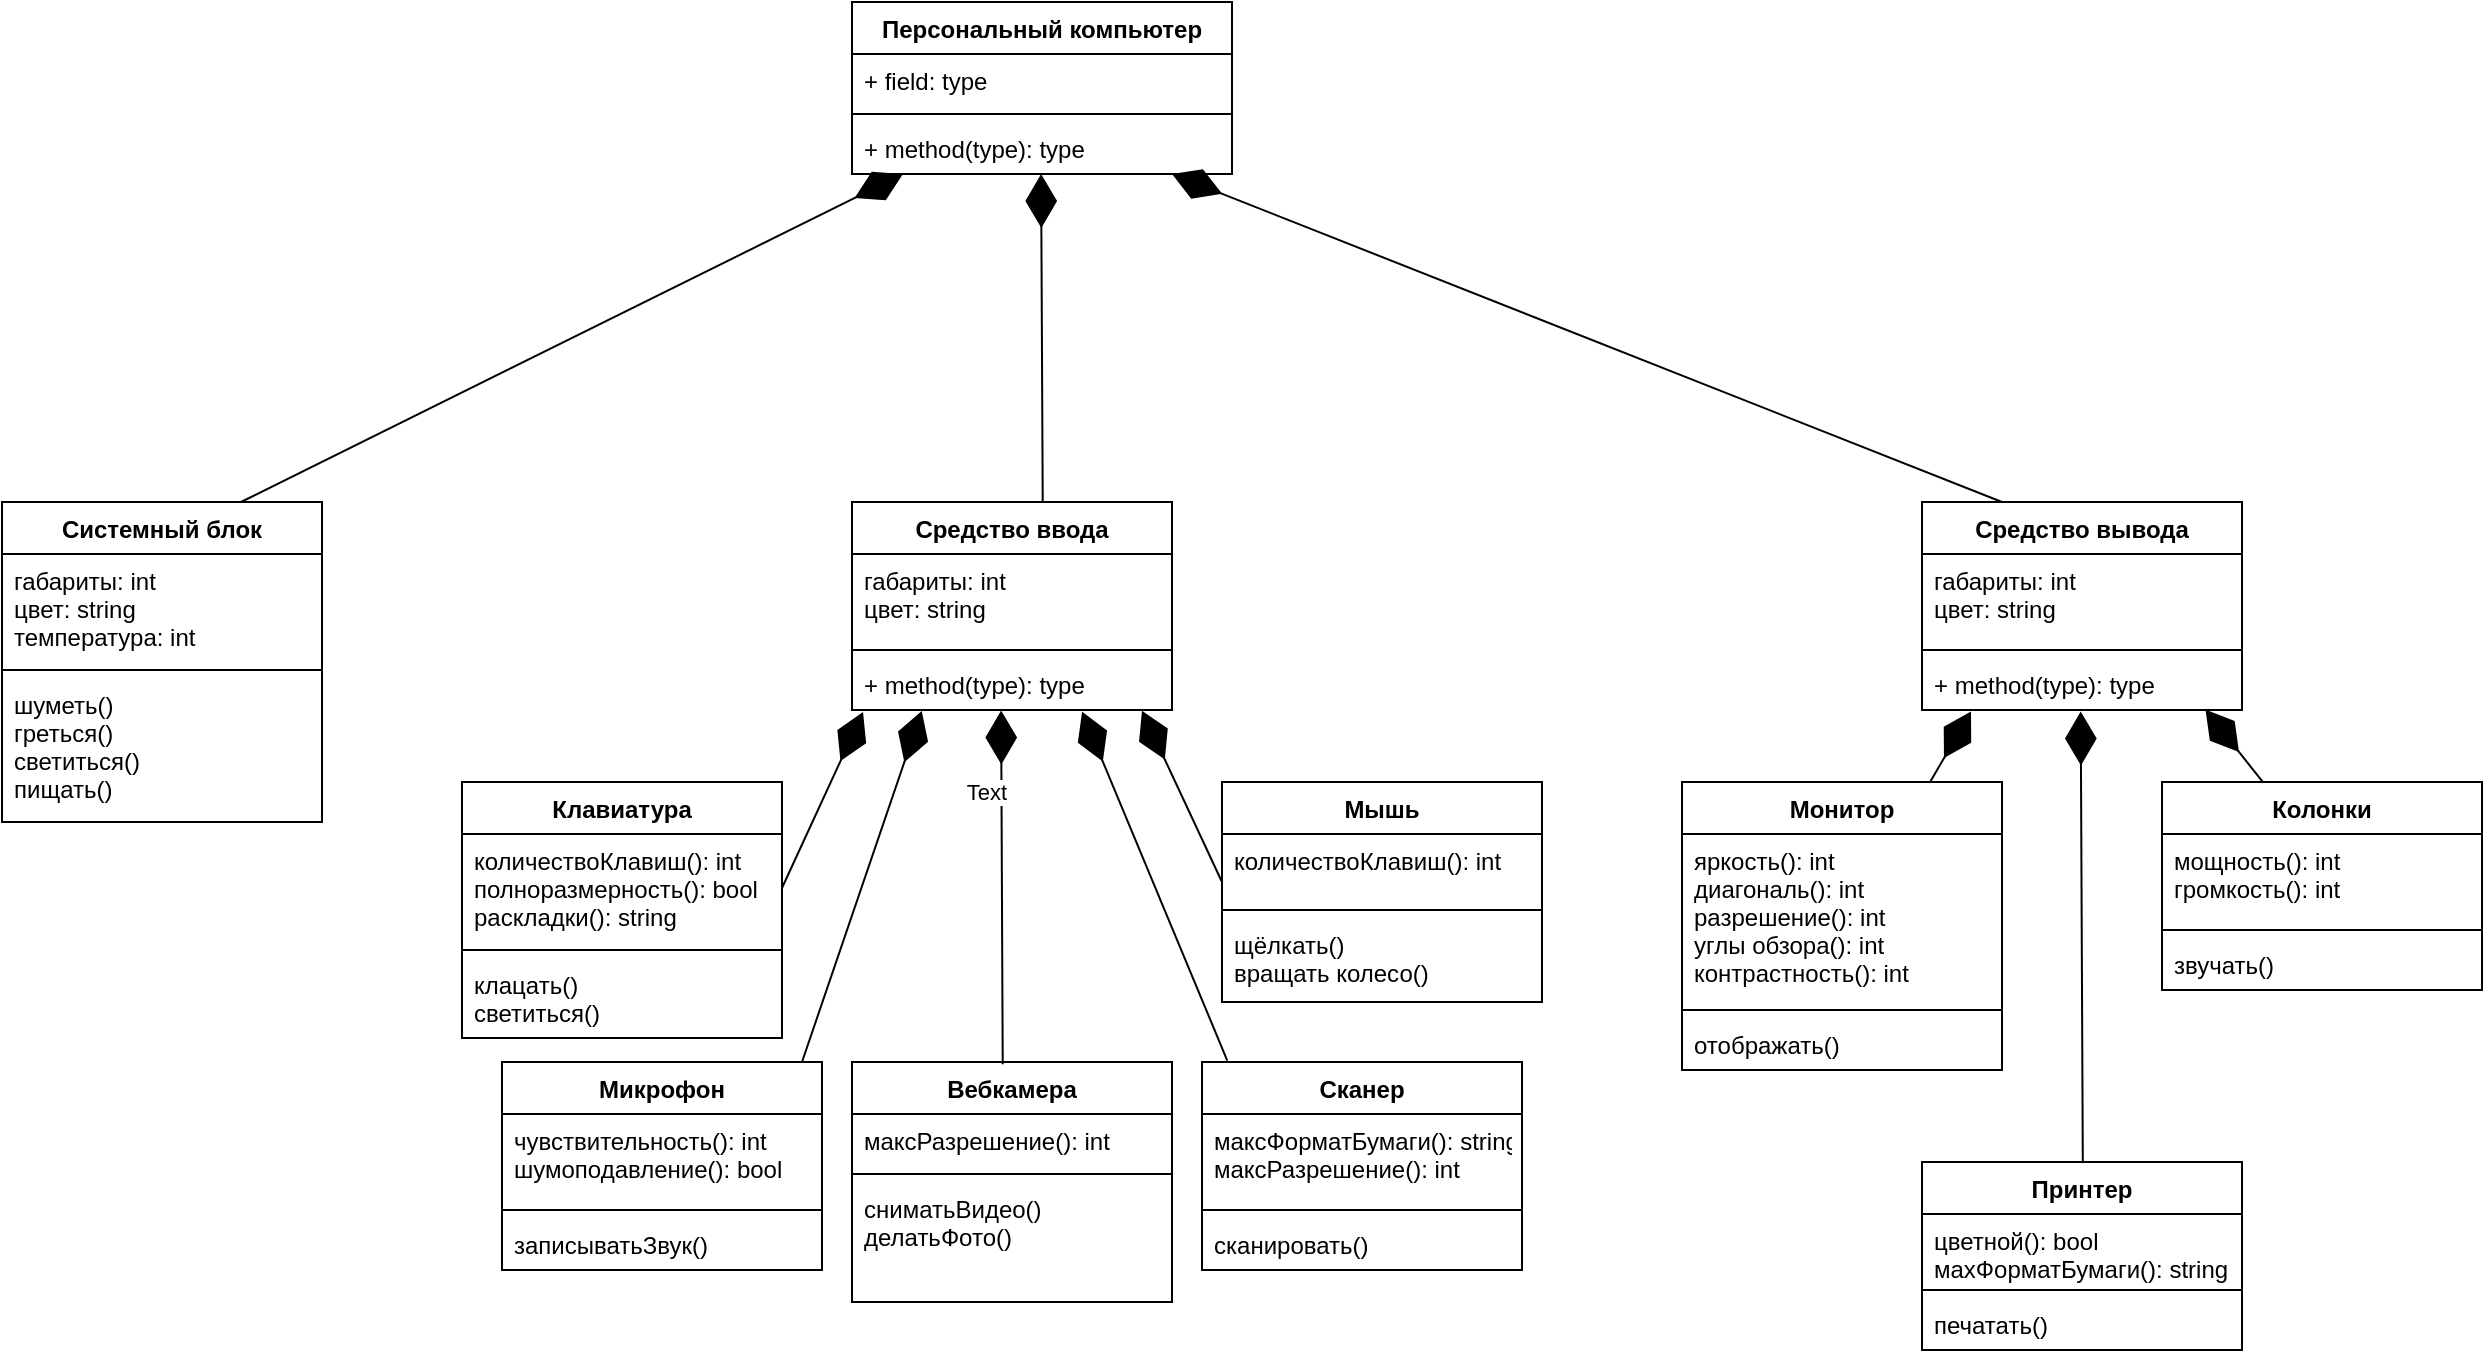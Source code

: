 <mxfile version="20.0.4" type="github"><diagram id="Q3oP1b0Paihbit8RjDi4" name="Страница 1"><mxGraphModel dx="2735" dy="2149" grid="1" gridSize="10" guides="1" tooltips="1" connect="1" arrows="1" fold="1" page="1" pageScale="1" pageWidth="827" pageHeight="1169" math="0" shadow="0"><root><mxCell id="0"/><mxCell id="1" parent="0"/><mxCell id="ssWaTapdpuP5t6fjIvxC-1" value="Персональный компьютер" style="swimlane;fontStyle=1;align=center;verticalAlign=top;childLayout=stackLayout;horizontal=1;startSize=26;horizontalStack=0;resizeParent=1;resizeParentMax=0;resizeLast=0;collapsible=1;marginBottom=0;" parent="1" vertex="1"><mxGeometry x="245" y="-170" width="190" height="86" as="geometry"/></mxCell><mxCell id="ssWaTapdpuP5t6fjIvxC-2" value="+ field: type" style="text;strokeColor=none;fillColor=none;align=left;verticalAlign=top;spacingLeft=4;spacingRight=4;overflow=hidden;rotatable=0;points=[[0,0.5],[1,0.5]];portConstraint=eastwest;" parent="ssWaTapdpuP5t6fjIvxC-1" vertex="1"><mxGeometry y="26" width="190" height="26" as="geometry"/></mxCell><mxCell id="ssWaTapdpuP5t6fjIvxC-3" value="" style="line;strokeWidth=1;fillColor=none;align=left;verticalAlign=middle;spacingTop=-1;spacingLeft=3;spacingRight=3;rotatable=0;labelPosition=right;points=[];portConstraint=eastwest;" parent="ssWaTapdpuP5t6fjIvxC-1" vertex="1"><mxGeometry y="52" width="190" height="8" as="geometry"/></mxCell><mxCell id="ssWaTapdpuP5t6fjIvxC-4" value="+ method(type): type" style="text;strokeColor=none;fillColor=none;align=left;verticalAlign=top;spacingLeft=4;spacingRight=4;overflow=hidden;rotatable=0;points=[[0,0.5],[1,0.5]];portConstraint=eastwest;" parent="ssWaTapdpuP5t6fjIvxC-1" vertex="1"><mxGeometry y="60" width="190" height="26" as="geometry"/></mxCell><mxCell id="ssWaTapdpuP5t6fjIvxC-5" value="Системный блок" style="swimlane;fontStyle=1;align=center;verticalAlign=top;childLayout=stackLayout;horizontal=1;startSize=26;horizontalStack=0;resizeParent=1;resizeParentMax=0;resizeLast=0;collapsible=1;marginBottom=0;" parent="1" vertex="1"><mxGeometry x="-180" y="80" width="160" height="160" as="geometry"/></mxCell><mxCell id="ssWaTapdpuP5t6fjIvxC-6" value="габариты: int&#10;цвет: string&#10;температура: int" style="text;strokeColor=none;fillColor=none;align=left;verticalAlign=top;spacingLeft=4;spacingRight=4;overflow=hidden;rotatable=0;points=[[0,0.5],[1,0.5]];portConstraint=eastwest;" parent="ssWaTapdpuP5t6fjIvxC-5" vertex="1"><mxGeometry y="26" width="160" height="54" as="geometry"/></mxCell><mxCell id="ssWaTapdpuP5t6fjIvxC-7" value="" style="line;strokeWidth=1;fillColor=none;align=left;verticalAlign=middle;spacingTop=-1;spacingLeft=3;spacingRight=3;rotatable=0;labelPosition=right;points=[];portConstraint=eastwest;" parent="ssWaTapdpuP5t6fjIvxC-5" vertex="1"><mxGeometry y="80" width="160" height="8" as="geometry"/></mxCell><mxCell id="ssWaTapdpuP5t6fjIvxC-8" value="шуметь()&#10;греться()&#10;светиться()&#10;пищать()" style="text;strokeColor=none;fillColor=none;align=left;verticalAlign=top;spacingLeft=4;spacingRight=4;overflow=hidden;rotatable=0;points=[[0,0.5],[1,0.5]];portConstraint=eastwest;" parent="ssWaTapdpuP5t6fjIvxC-5" vertex="1"><mxGeometry y="88" width="160" height="72" as="geometry"/></mxCell><mxCell id="ssWaTapdpuP5t6fjIvxC-14" value="Вебкамера" style="swimlane;fontStyle=1;align=center;verticalAlign=top;childLayout=stackLayout;horizontal=1;startSize=26;horizontalStack=0;resizeParent=1;resizeParentMax=0;resizeLast=0;collapsible=1;marginBottom=0;" parent="1" vertex="1"><mxGeometry x="245" y="360" width="160" height="120" as="geometry"/></mxCell><mxCell id="ssWaTapdpuP5t6fjIvxC-15" value="максРазрешение(): int" style="text;strokeColor=none;fillColor=none;align=left;verticalAlign=top;spacingLeft=4;spacingRight=4;overflow=hidden;rotatable=0;points=[[0,0.5],[1,0.5]];portConstraint=eastwest;" parent="ssWaTapdpuP5t6fjIvxC-14" vertex="1"><mxGeometry y="26" width="160" height="26" as="geometry"/></mxCell><mxCell id="ssWaTapdpuP5t6fjIvxC-16" value="" style="line;strokeWidth=1;fillColor=none;align=left;verticalAlign=middle;spacingTop=-1;spacingLeft=3;spacingRight=3;rotatable=0;labelPosition=right;points=[];portConstraint=eastwest;" parent="ssWaTapdpuP5t6fjIvxC-14" vertex="1"><mxGeometry y="52" width="160" height="8" as="geometry"/></mxCell><mxCell id="ssWaTapdpuP5t6fjIvxC-17" value="сниматьВидео()&#10;делатьФото()" style="text;strokeColor=none;fillColor=none;align=left;verticalAlign=top;spacingLeft=4;spacingRight=4;overflow=hidden;rotatable=0;points=[[0,0.5],[1,0.5]];portConstraint=eastwest;" parent="ssWaTapdpuP5t6fjIvxC-14" vertex="1"><mxGeometry y="60" width="160" height="60" as="geometry"/></mxCell><mxCell id="ssWaTapdpuP5t6fjIvxC-22" value="Мышь" style="swimlane;fontStyle=1;align=center;verticalAlign=top;childLayout=stackLayout;horizontal=1;startSize=26;horizontalStack=0;resizeParent=1;resizeParentMax=0;resizeLast=0;collapsible=1;marginBottom=0;" parent="1" vertex="1"><mxGeometry x="430" y="220" width="160" height="110" as="geometry"/></mxCell><mxCell id="ssWaTapdpuP5t6fjIvxC-23" value="количествоКлавиш(): int" style="text;strokeColor=none;fillColor=none;align=left;verticalAlign=top;spacingLeft=4;spacingRight=4;overflow=hidden;rotatable=0;points=[[0,0.5],[1,0.5]];portConstraint=eastwest;" parent="ssWaTapdpuP5t6fjIvxC-22" vertex="1"><mxGeometry y="26" width="160" height="34" as="geometry"/></mxCell><mxCell id="ssWaTapdpuP5t6fjIvxC-24" value="" style="line;strokeWidth=1;fillColor=none;align=left;verticalAlign=middle;spacingTop=-1;spacingLeft=3;spacingRight=3;rotatable=0;labelPosition=right;points=[];portConstraint=eastwest;" parent="ssWaTapdpuP5t6fjIvxC-22" vertex="1"><mxGeometry y="60" width="160" height="8" as="geometry"/></mxCell><mxCell id="ssWaTapdpuP5t6fjIvxC-25" value="щёлкать()&#10;вращать колесо()" style="text;strokeColor=none;fillColor=none;align=left;verticalAlign=top;spacingLeft=4;spacingRight=4;overflow=hidden;rotatable=0;points=[[0,0.5],[1,0.5]];portConstraint=eastwest;" parent="ssWaTapdpuP5t6fjIvxC-22" vertex="1"><mxGeometry y="68" width="160" height="42" as="geometry"/></mxCell><mxCell id="ssWaTapdpuP5t6fjIvxC-26" value="Монитор" style="swimlane;fontStyle=1;align=center;verticalAlign=top;childLayout=stackLayout;horizontal=1;startSize=26;horizontalStack=0;resizeParent=1;resizeParentMax=0;resizeLast=0;collapsible=1;marginBottom=0;" parent="1" vertex="1"><mxGeometry x="660" y="220" width="160" height="144" as="geometry"/></mxCell><mxCell id="ssWaTapdpuP5t6fjIvxC-27" value="яркость(): int&#10;диагональ(): int&#10;разрешение(): int&#10;углы обзора(): int&#10;контрастность(): int" style="text;strokeColor=none;fillColor=none;align=left;verticalAlign=top;spacingLeft=4;spacingRight=4;overflow=hidden;rotatable=0;points=[[0,0.5],[1,0.5]];portConstraint=eastwest;" parent="ssWaTapdpuP5t6fjIvxC-26" vertex="1"><mxGeometry y="26" width="160" height="84" as="geometry"/></mxCell><mxCell id="ssWaTapdpuP5t6fjIvxC-28" value="" style="line;strokeWidth=1;fillColor=none;align=left;verticalAlign=middle;spacingTop=-1;spacingLeft=3;spacingRight=3;rotatable=0;labelPosition=right;points=[];portConstraint=eastwest;" parent="ssWaTapdpuP5t6fjIvxC-26" vertex="1"><mxGeometry y="110" width="160" height="8" as="geometry"/></mxCell><mxCell id="ssWaTapdpuP5t6fjIvxC-29" value="отображать()" style="text;strokeColor=none;fillColor=none;align=left;verticalAlign=top;spacingLeft=4;spacingRight=4;overflow=hidden;rotatable=0;points=[[0,0.5],[1,0.5]];portConstraint=eastwest;" parent="ssWaTapdpuP5t6fjIvxC-26" vertex="1"><mxGeometry y="118" width="160" height="26" as="geometry"/></mxCell><mxCell id="ssWaTapdpuP5t6fjIvxC-34" value="Колонки" style="swimlane;fontStyle=1;align=center;verticalAlign=top;childLayout=stackLayout;horizontal=1;startSize=26;horizontalStack=0;resizeParent=1;resizeParentMax=0;resizeLast=0;collapsible=1;marginBottom=0;" parent="1" vertex="1"><mxGeometry x="900" y="220" width="160" height="104" as="geometry"/></mxCell><mxCell id="ssWaTapdpuP5t6fjIvxC-35" value="мощность(): int&#10;громкость(): int" style="text;strokeColor=none;fillColor=none;align=left;verticalAlign=top;spacingLeft=4;spacingRight=4;overflow=hidden;rotatable=0;points=[[0,0.5],[1,0.5]];portConstraint=eastwest;" parent="ssWaTapdpuP5t6fjIvxC-34" vertex="1"><mxGeometry y="26" width="160" height="44" as="geometry"/></mxCell><mxCell id="ssWaTapdpuP5t6fjIvxC-36" value="" style="line;strokeWidth=1;fillColor=none;align=left;verticalAlign=middle;spacingTop=-1;spacingLeft=3;spacingRight=3;rotatable=0;labelPosition=right;points=[];portConstraint=eastwest;" parent="ssWaTapdpuP5t6fjIvxC-34" vertex="1"><mxGeometry y="70" width="160" height="8" as="geometry"/></mxCell><mxCell id="ssWaTapdpuP5t6fjIvxC-37" value="звучать()" style="text;strokeColor=none;fillColor=none;align=left;verticalAlign=top;spacingLeft=4;spacingRight=4;overflow=hidden;rotatable=0;points=[[0,0.5],[1,0.5]];portConstraint=eastwest;" parent="ssWaTapdpuP5t6fjIvxC-34" vertex="1"><mxGeometry y="78" width="160" height="26" as="geometry"/></mxCell><mxCell id="ssWaTapdpuP5t6fjIvxC-38" value="Средство ввода" style="swimlane;fontStyle=1;align=center;verticalAlign=top;childLayout=stackLayout;horizontal=1;startSize=26;horizontalStack=0;resizeParent=1;resizeParentMax=0;resizeLast=0;collapsible=1;marginBottom=0;" parent="1" vertex="1"><mxGeometry x="245" y="80" width="160" height="104" as="geometry"/></mxCell><mxCell id="ssWaTapdpuP5t6fjIvxC-39" value="габариты: int&#10;цвет: string&#10;" style="text;strokeColor=none;fillColor=none;align=left;verticalAlign=top;spacingLeft=4;spacingRight=4;overflow=hidden;rotatable=0;points=[[0,0.5],[1,0.5]];portConstraint=eastwest;" parent="ssWaTapdpuP5t6fjIvxC-38" vertex="1"><mxGeometry y="26" width="160" height="44" as="geometry"/></mxCell><mxCell id="ssWaTapdpuP5t6fjIvxC-40" value="" style="line;strokeWidth=1;fillColor=none;align=left;verticalAlign=middle;spacingTop=-1;spacingLeft=3;spacingRight=3;rotatable=0;labelPosition=right;points=[];portConstraint=eastwest;" parent="ssWaTapdpuP5t6fjIvxC-38" vertex="1"><mxGeometry y="70" width="160" height="8" as="geometry"/></mxCell><mxCell id="ssWaTapdpuP5t6fjIvxC-41" value="+ method(type): type" style="text;strokeColor=none;fillColor=none;align=left;verticalAlign=top;spacingLeft=4;spacingRight=4;overflow=hidden;rotatable=0;points=[[0,0.5],[1,0.5]];portConstraint=eastwest;" parent="ssWaTapdpuP5t6fjIvxC-38" vertex="1"><mxGeometry y="78" width="160" height="26" as="geometry"/></mxCell><mxCell id="ssWaTapdpuP5t6fjIvxC-42" value="Средство вывода" style="swimlane;fontStyle=1;align=center;verticalAlign=top;childLayout=stackLayout;horizontal=1;startSize=26;horizontalStack=0;resizeParent=1;resizeParentMax=0;resizeLast=0;collapsible=1;marginBottom=0;" parent="1" vertex="1"><mxGeometry x="780" y="80" width="160" height="104" as="geometry"/></mxCell><mxCell id="ssWaTapdpuP5t6fjIvxC-43" value="габариты: int&#10;цвет: string&#10;" style="text;strokeColor=none;fillColor=none;align=left;verticalAlign=top;spacingLeft=4;spacingRight=4;overflow=hidden;rotatable=0;points=[[0,0.5],[1,0.5]];portConstraint=eastwest;" parent="ssWaTapdpuP5t6fjIvxC-42" vertex="1"><mxGeometry y="26" width="160" height="44" as="geometry"/></mxCell><mxCell id="ssWaTapdpuP5t6fjIvxC-44" value="" style="line;strokeWidth=1;fillColor=none;align=left;verticalAlign=middle;spacingTop=-1;spacingLeft=3;spacingRight=3;rotatable=0;labelPosition=right;points=[];portConstraint=eastwest;" parent="ssWaTapdpuP5t6fjIvxC-42" vertex="1"><mxGeometry y="70" width="160" height="8" as="geometry"/></mxCell><mxCell id="ssWaTapdpuP5t6fjIvxC-45" value="+ method(type): type" style="text;strokeColor=none;fillColor=none;align=left;verticalAlign=top;spacingLeft=4;spacingRight=4;overflow=hidden;rotatable=0;points=[[0,0.5],[1,0.5]];portConstraint=eastwest;" parent="ssWaTapdpuP5t6fjIvxC-42" vertex="1"><mxGeometry y="78" width="160" height="26" as="geometry"/></mxCell><mxCell id="ssWaTapdpuP5t6fjIvxC-46" value="Микрофон" style="swimlane;fontStyle=1;align=center;verticalAlign=top;childLayout=stackLayout;horizontal=1;startSize=26;horizontalStack=0;resizeParent=1;resizeParentMax=0;resizeLast=0;collapsible=1;marginBottom=0;" parent="1" vertex="1"><mxGeometry x="70" y="360" width="160" height="104" as="geometry"/></mxCell><mxCell id="ssWaTapdpuP5t6fjIvxC-47" value="чувствительность(): int&#10;шумоподавление(): bool" style="text;strokeColor=none;fillColor=none;align=left;verticalAlign=top;spacingLeft=4;spacingRight=4;overflow=hidden;rotatable=0;points=[[0,0.5],[1,0.5]];portConstraint=eastwest;" parent="ssWaTapdpuP5t6fjIvxC-46" vertex="1"><mxGeometry y="26" width="160" height="44" as="geometry"/></mxCell><mxCell id="ssWaTapdpuP5t6fjIvxC-48" value="" style="line;strokeWidth=1;fillColor=none;align=left;verticalAlign=middle;spacingTop=-1;spacingLeft=3;spacingRight=3;rotatable=0;labelPosition=right;points=[];portConstraint=eastwest;" parent="ssWaTapdpuP5t6fjIvxC-46" vertex="1"><mxGeometry y="70" width="160" height="8" as="geometry"/></mxCell><mxCell id="ssWaTapdpuP5t6fjIvxC-49" value="записыватьЗвук()" style="text;strokeColor=none;fillColor=none;align=left;verticalAlign=top;spacingLeft=4;spacingRight=4;overflow=hidden;rotatable=0;points=[[0,0.5],[1,0.5]];portConstraint=eastwest;" parent="ssWaTapdpuP5t6fjIvxC-46" vertex="1"><mxGeometry y="78" width="160" height="26" as="geometry"/></mxCell><mxCell id="ssWaTapdpuP5t6fjIvxC-54" value="Принтер" style="swimlane;fontStyle=1;align=center;verticalAlign=top;childLayout=stackLayout;horizontal=1;startSize=26;horizontalStack=0;resizeParent=1;resizeParentMax=0;resizeLast=0;collapsible=1;marginBottom=0;" parent="1" vertex="1"><mxGeometry x="780" y="410" width="160" height="94" as="geometry"/></mxCell><mxCell id="ssWaTapdpuP5t6fjIvxC-55" value="цветной(): bool&#10;махФорматБумаги(): string" style="text;strokeColor=none;fillColor=none;align=left;verticalAlign=top;spacingLeft=4;spacingRight=4;overflow=hidden;rotatable=0;points=[[0,0.5],[1,0.5]];portConstraint=eastwest;" parent="ssWaTapdpuP5t6fjIvxC-54" vertex="1"><mxGeometry y="26" width="160" height="34" as="geometry"/></mxCell><mxCell id="ssWaTapdpuP5t6fjIvxC-56" value="" style="line;strokeWidth=1;fillColor=none;align=left;verticalAlign=middle;spacingTop=-1;spacingLeft=3;spacingRight=3;rotatable=0;labelPosition=right;points=[];portConstraint=eastwest;" parent="ssWaTapdpuP5t6fjIvxC-54" vertex="1"><mxGeometry y="60" width="160" height="8" as="geometry"/></mxCell><mxCell id="ssWaTapdpuP5t6fjIvxC-57" value="печатать()" style="text;strokeColor=none;fillColor=none;align=left;verticalAlign=top;spacingLeft=4;spacingRight=4;overflow=hidden;rotatable=0;points=[[0,0.5],[1,0.5]];portConstraint=eastwest;" parent="ssWaTapdpuP5t6fjIvxC-54" vertex="1"><mxGeometry y="68" width="160" height="26" as="geometry"/></mxCell><mxCell id="ssWaTapdpuP5t6fjIvxC-58" value="Сканер" style="swimlane;fontStyle=1;align=center;verticalAlign=top;childLayout=stackLayout;horizontal=1;startSize=26;horizontalStack=0;resizeParent=1;resizeParentMax=0;resizeLast=0;collapsible=1;marginBottom=0;" parent="1" vertex="1"><mxGeometry x="420" y="360" width="160" height="104" as="geometry"/></mxCell><mxCell id="ssWaTapdpuP5t6fjIvxC-59" value="максФорматБумаги(): string&#10;максРазрешение(): int" style="text;strokeColor=none;fillColor=none;align=left;verticalAlign=top;spacingLeft=4;spacingRight=4;overflow=hidden;rotatable=0;points=[[0,0.5],[1,0.5]];portConstraint=eastwest;" parent="ssWaTapdpuP5t6fjIvxC-58" vertex="1"><mxGeometry y="26" width="160" height="44" as="geometry"/></mxCell><mxCell id="ssWaTapdpuP5t6fjIvxC-60" value="" style="line;strokeWidth=1;fillColor=none;align=left;verticalAlign=middle;spacingTop=-1;spacingLeft=3;spacingRight=3;rotatable=0;labelPosition=right;points=[];portConstraint=eastwest;" parent="ssWaTapdpuP5t6fjIvxC-58" vertex="1"><mxGeometry y="70" width="160" height="8" as="geometry"/></mxCell><mxCell id="ssWaTapdpuP5t6fjIvxC-61" value="сканировать()" style="text;strokeColor=none;fillColor=none;align=left;verticalAlign=top;spacingLeft=4;spacingRight=4;overflow=hidden;rotatable=0;points=[[0,0.5],[1,0.5]];portConstraint=eastwest;" parent="ssWaTapdpuP5t6fjIvxC-58" vertex="1"><mxGeometry y="78" width="160" height="26" as="geometry"/></mxCell><mxCell id="ssWaTapdpuP5t6fjIvxC-62" value="Клавиатура" style="swimlane;fontStyle=1;align=center;verticalAlign=top;childLayout=stackLayout;horizontal=1;startSize=26;horizontalStack=0;resizeParent=1;resizeParentMax=0;resizeLast=0;collapsible=1;marginBottom=0;" parent="1" vertex="1"><mxGeometry x="50" y="220" width="160" height="128" as="geometry"/></mxCell><mxCell id="ssWaTapdpuP5t6fjIvxC-68" value="" style="endArrow=diamondThin;endFill=1;endSize=24;html=1;rounded=0;entryX=0.347;entryY=1.005;entryDx=0;entryDy=0;entryPerimeter=0;exitX=1;exitY=0.5;exitDx=0;exitDy=0;" parent="ssWaTapdpuP5t6fjIvxC-62" source="ssWaTapdpuP5t6fjIvxC-63" edge="1"><mxGeometry width="160" relative="1" as="geometry"><mxPoint x="120" y="140.93" as="sourcePoint"/><mxPoint x="200.52" y="-34.94" as="targetPoint"/></mxGeometry></mxCell><mxCell id="ssWaTapdpuP5t6fjIvxC-63" value="количествоКлавиш(): int&#10;полноразмерность(): bool&#10;раскладки(): string" style="text;strokeColor=none;fillColor=none;align=left;verticalAlign=top;spacingLeft=4;spacingRight=4;overflow=hidden;rotatable=0;points=[[0,0.5],[1,0.5]];portConstraint=eastwest;" parent="ssWaTapdpuP5t6fjIvxC-62" vertex="1"><mxGeometry y="26" width="160" height="54" as="geometry"/></mxCell><mxCell id="ssWaTapdpuP5t6fjIvxC-64" value="" style="line;strokeWidth=1;fillColor=none;align=left;verticalAlign=middle;spacingTop=-1;spacingLeft=3;spacingRight=3;rotatable=0;labelPosition=right;points=[];portConstraint=eastwest;" parent="ssWaTapdpuP5t6fjIvxC-62" vertex="1"><mxGeometry y="80" width="160" height="8" as="geometry"/></mxCell><mxCell id="ssWaTapdpuP5t6fjIvxC-65" value="клацать()&#10;светиться()" style="text;strokeColor=none;fillColor=none;align=left;verticalAlign=top;spacingLeft=4;spacingRight=4;overflow=hidden;rotatable=0;points=[[0,0.5],[1,0.5]];portConstraint=eastwest;" parent="ssWaTapdpuP5t6fjIvxC-62" vertex="1"><mxGeometry y="88" width="160" height="40" as="geometry"/></mxCell><mxCell id="ssWaTapdpuP5t6fjIvxC-66" value="" style="endArrow=diamondThin;endFill=1;endSize=24;html=1;rounded=0;entryX=0.218;entryY=1.021;entryDx=0;entryDy=0;entryPerimeter=0;" parent="1" target="ssWaTapdpuP5t6fjIvxC-41" edge="1"><mxGeometry width="160" relative="1" as="geometry"><mxPoint x="220" y="360" as="sourcePoint"/><mxPoint x="260" y="250" as="targetPoint"/></mxGeometry></mxCell><mxCell id="ssWaTapdpuP5t6fjIvxC-67" value="" style="endArrow=diamondThin;endFill=1;endSize=24;html=1;rounded=0;exitX=0.471;exitY=0.009;exitDx=0;exitDy=0;entryX=0.466;entryY=1.011;entryDx=0;entryDy=0;entryPerimeter=0;exitPerimeter=0;" parent="1" source="ssWaTapdpuP5t6fjIvxC-14" target="ssWaTapdpuP5t6fjIvxC-41" edge="1"><mxGeometry width="160" relative="1" as="geometry"><mxPoint x="230.0" y="370" as="sourcePoint"/><mxPoint x="320" y="190" as="targetPoint"/></mxGeometry></mxCell><mxCell id="NfJaDjutYAXT8c-r8d4n-1" value="Text" style="edgeLabel;html=1;align=center;verticalAlign=middle;resizable=0;points=[];" vertex="1" connectable="0" parent="ssWaTapdpuP5t6fjIvxC-67"><mxGeometry x="0.545" y="8" relative="1" as="geometry"><mxPoint as="offset"/></mxGeometry></mxCell><mxCell id="ssWaTapdpuP5t6fjIvxC-69" value="" style="endArrow=diamondThin;endFill=1;endSize=24;html=1;rounded=0;exitX=0.079;exitY=-0.007;exitDx=0;exitDy=0;entryX=0.719;entryY=1.035;entryDx=0;entryDy=0;entryPerimeter=0;exitPerimeter=0;" parent="1" source="ssWaTapdpuP5t6fjIvxC-58" target="ssWaTapdpuP5t6fjIvxC-41" edge="1"><mxGeometry width="160" relative="1" as="geometry"><mxPoint x="350.8" y="360.4" as="sourcePoint"/><mxPoint x="350.0" y="183.606" as="targetPoint"/></mxGeometry></mxCell><mxCell id="ssWaTapdpuP5t6fjIvxC-70" value="" style="endArrow=diamondThin;endFill=1;endSize=24;html=1;rounded=0;entryX=0.466;entryY=1.011;entryDx=0;entryDy=0;entryPerimeter=0;" parent="1" edge="1"><mxGeometry width="160" relative="1" as="geometry"><mxPoint x="430" y="270" as="sourcePoint"/><mxPoint x="390.0" y="184.336" as="targetPoint"/></mxGeometry></mxCell><mxCell id="ssWaTapdpuP5t6fjIvxC-71" value="" style="endArrow=diamondThin;endFill=1;endSize=24;html=1;rounded=0;exitX=0.471;exitY=0.009;exitDx=0;exitDy=0;entryX=0.496;entryY=1.03;entryDx=0;entryDy=0;entryPerimeter=0;exitPerimeter=0;" parent="1" target="ssWaTapdpuP5t6fjIvxC-45" edge="1"><mxGeometry width="160" relative="1" as="geometry"><mxPoint x="860.4" y="410.0" as="sourcePoint"/><mxPoint x="859.6" y="233.206" as="targetPoint"/></mxGeometry></mxCell><mxCell id="ssWaTapdpuP5t6fjIvxC-72" value="" style="endArrow=diamondThin;endFill=1;endSize=24;html=1;rounded=0;entryX=0.153;entryY=1.027;entryDx=0;entryDy=0;entryPerimeter=0;exitX=0.774;exitY=0.003;exitDx=0;exitDy=0;exitPerimeter=0;" parent="1" source="ssWaTapdpuP5t6fjIvxC-26" target="ssWaTapdpuP5t6fjIvxC-45" edge="1"><mxGeometry width="160" relative="1" as="geometry"><mxPoint x="739.48" y="271.94" as="sourcePoint"/><mxPoint x="780" y="184.0" as="targetPoint"/></mxGeometry></mxCell><mxCell id="ssWaTapdpuP5t6fjIvxC-73" value="" style="endArrow=diamondThin;endFill=1;endSize=24;html=1;rounded=0;entryX=0.886;entryY=0.993;entryDx=0;entryDy=0;entryPerimeter=0;exitX=0.316;exitY=0.002;exitDx=0;exitDy=0;exitPerimeter=0;" parent="1" source="ssWaTapdpuP5t6fjIvxC-34" target="ssWaTapdpuP5t6fjIvxC-45" edge="1"><mxGeometry width="160" relative="1" as="geometry"><mxPoint x="980" y="269.66" as="sourcePoint"/><mxPoint x="940" y="183.996" as="targetPoint"/></mxGeometry></mxCell><mxCell id="ssWaTapdpuP5t6fjIvxC-74" value="" style="endArrow=diamondThin;endFill=1;endSize=24;html=1;rounded=0;entryX=0.134;entryY=1.002;entryDx=0;entryDy=0;entryPerimeter=0;exitX=1;exitY=0.5;exitDx=0;exitDy=0;" parent="1" target="ssWaTapdpuP5t6fjIvxC-4" edge="1"><mxGeometry width="160" relative="1" as="geometry"><mxPoint x="-60.52" y="80" as="sourcePoint"/><mxPoint x="-20.0" y="-7.94" as="targetPoint"/><Array as="points"/></mxGeometry></mxCell><mxCell id="ssWaTapdpuP5t6fjIvxC-75" value="" style="endArrow=diamondThin;endFill=1;endSize=24;html=1;rounded=0;entryX=0.466;entryY=1.011;entryDx=0;entryDy=0;entryPerimeter=0;exitX=0.25;exitY=0;exitDx=0;exitDy=0;" parent="1" source="ssWaTapdpuP5t6fjIvxC-42" edge="1"><mxGeometry width="160" relative="1" as="geometry"><mxPoint x="445" y="1.66" as="sourcePoint"/><mxPoint x="405" y="-84.004" as="targetPoint"/></mxGeometry></mxCell><mxCell id="ssWaTapdpuP5t6fjIvxC-76" value="" style="endArrow=diamondThin;endFill=1;endSize=24;html=1;rounded=0;exitX=0.596;exitY=-0.001;exitDx=0;exitDy=0;entryX=0.466;entryY=1.011;entryDx=0;entryDy=0;entryPerimeter=0;exitPerimeter=0;" parent="1" source="ssWaTapdpuP5t6fjIvxC-38" edge="1"><mxGeometry width="160" relative="1" as="geometry"><mxPoint x="340.35" y="92.79" as="sourcePoint"/><mxPoint x="339.55" y="-84.004" as="targetPoint"/></mxGeometry></mxCell></root></mxGraphModel></diagram></mxfile>